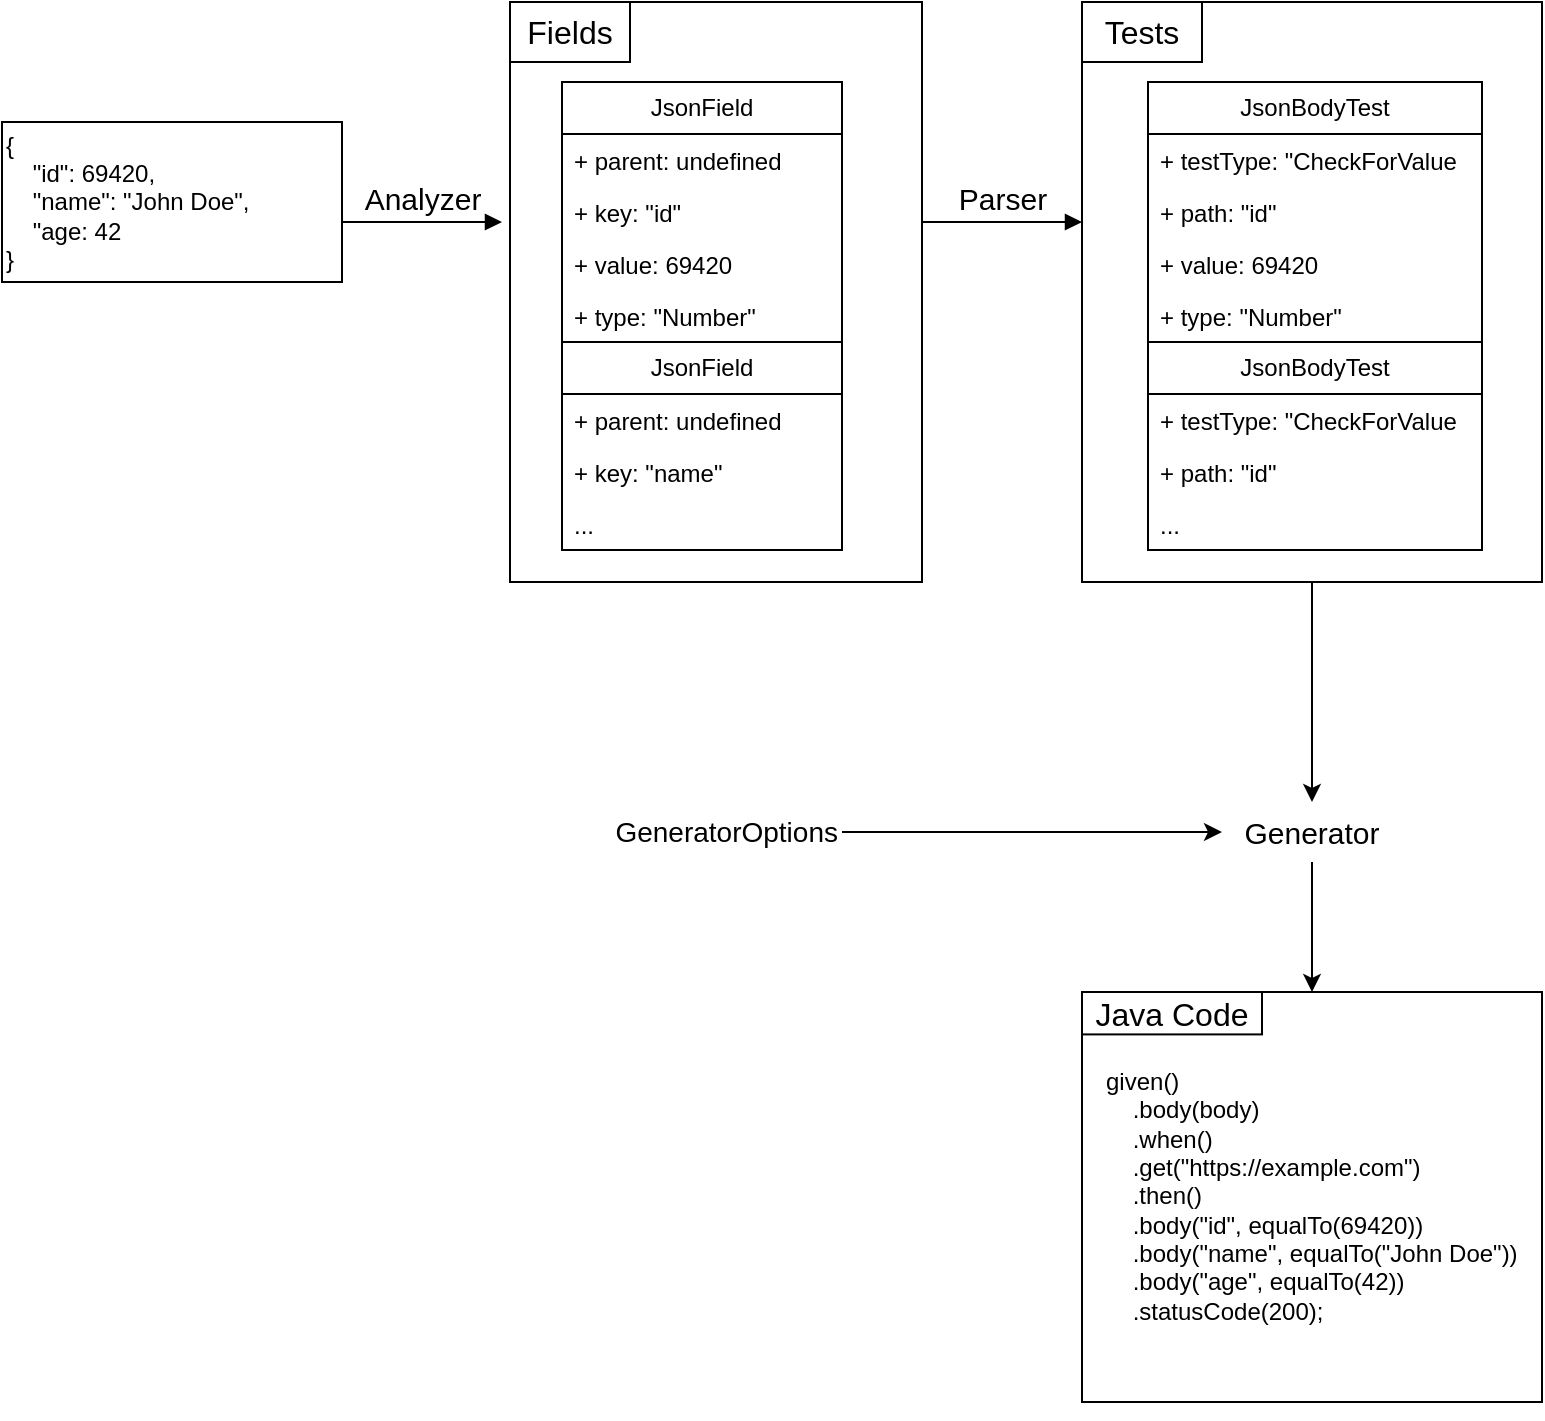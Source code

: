 <mxfile version="24.5.3" type="device">
  <diagram name="Página-1" id="_vx12VqPruWqsUtgSjpk">
    <mxGraphModel dx="1659" dy="959" grid="1" gridSize="10" guides="1" tooltips="1" connect="1" arrows="1" fold="1" page="1" pageScale="1" pageWidth="827" pageHeight="1169" math="0" shadow="0">
      <root>
        <mxCell id="0" />
        <mxCell id="1" parent="0" />
        <mxCell id="sxLQvEtzOxvyneFj9kfT-26" value="" style="rounded=0;whiteSpace=wrap;html=1;fillColor=none;" vertex="1" parent="1">
          <mxGeometry x="284" y="90" width="206" height="290" as="geometry" />
        </mxCell>
        <mxCell id="sxLQvEtzOxvyneFj9kfT-13" value="{&lt;div&gt;&amp;nbsp; &amp;nbsp; &quot;id&quot;: 69420,&lt;br&gt;&lt;div&gt;&amp;nbsp; &amp;nbsp; &quot;name&quot;: &quot;John Doe&quot;,&lt;/div&gt;&lt;/div&gt;&lt;div&gt;&amp;nbsp; &amp;nbsp; &quot;age: 42&lt;/div&gt;&lt;div&gt;}&lt;/div&gt;" style="html=1;whiteSpace=wrap;align=left;" vertex="1" parent="1">
          <mxGeometry x="30" y="150" width="170" height="80" as="geometry" />
        </mxCell>
        <mxCell id="sxLQvEtzOxvyneFj9kfT-14" value="Analyzer" style="html=1;verticalAlign=bottom;endArrow=block;curved=0;rounded=0;fontSize=15;" edge="1" parent="1">
          <mxGeometry width="80" relative="1" as="geometry">
            <mxPoint x="200" y="200" as="sourcePoint" />
            <mxPoint x="280" y="200" as="targetPoint" />
          </mxGeometry>
        </mxCell>
        <mxCell id="sxLQvEtzOxvyneFj9kfT-16" value="JsonField" style="swimlane;fontStyle=0;childLayout=stackLayout;horizontal=1;startSize=26;fillColor=none;horizontalStack=0;resizeParent=1;resizeParentMax=0;resizeLast=0;collapsible=1;marginBottom=0;whiteSpace=wrap;html=1;" vertex="1" parent="1">
          <mxGeometry x="310" y="130" width="140" height="130" as="geometry" />
        </mxCell>
        <mxCell id="sxLQvEtzOxvyneFj9kfT-17" value="+ parent: undefined" style="text;strokeColor=none;fillColor=none;align=left;verticalAlign=top;spacingLeft=4;spacingRight=4;overflow=hidden;rotatable=0;points=[[0,0.5],[1,0.5]];portConstraint=eastwest;whiteSpace=wrap;html=1;" vertex="1" parent="sxLQvEtzOxvyneFj9kfT-16">
          <mxGeometry y="26" width="140" height="26" as="geometry" />
        </mxCell>
        <mxCell id="sxLQvEtzOxvyneFj9kfT-18" value="+ key: &quot;id&quot;" style="text;strokeColor=none;fillColor=none;align=left;verticalAlign=top;spacingLeft=4;spacingRight=4;overflow=hidden;rotatable=0;points=[[0,0.5],[1,0.5]];portConstraint=eastwest;whiteSpace=wrap;html=1;" vertex="1" parent="sxLQvEtzOxvyneFj9kfT-16">
          <mxGeometry y="52" width="140" height="26" as="geometry" />
        </mxCell>
        <mxCell id="sxLQvEtzOxvyneFj9kfT-19" value="+ value: 69420" style="text;strokeColor=none;fillColor=none;align=left;verticalAlign=top;spacingLeft=4;spacingRight=4;overflow=hidden;rotatable=0;points=[[0,0.5],[1,0.5]];portConstraint=eastwest;whiteSpace=wrap;html=1;" vertex="1" parent="sxLQvEtzOxvyneFj9kfT-16">
          <mxGeometry y="78" width="140" height="26" as="geometry" />
        </mxCell>
        <mxCell id="sxLQvEtzOxvyneFj9kfT-20" value="+ type: &quot;Number&quot;" style="text;strokeColor=none;fillColor=none;align=left;verticalAlign=top;spacingLeft=4;spacingRight=4;overflow=hidden;rotatable=0;points=[[0,0.5],[1,0.5]];portConstraint=eastwest;whiteSpace=wrap;html=1;" vertex="1" parent="sxLQvEtzOxvyneFj9kfT-16">
          <mxGeometry y="104" width="140" height="26" as="geometry" />
        </mxCell>
        <mxCell id="sxLQvEtzOxvyneFj9kfT-21" value="JsonField" style="swimlane;fontStyle=0;childLayout=stackLayout;horizontal=1;startSize=26;fillColor=none;horizontalStack=0;resizeParent=1;resizeParentMax=0;resizeLast=0;collapsible=1;marginBottom=0;whiteSpace=wrap;html=1;" vertex="1" parent="1">
          <mxGeometry x="310" y="260" width="140" height="104" as="geometry">
            <mxRectangle x="310" y="260" width="90" height="30" as="alternateBounds" />
          </mxGeometry>
        </mxCell>
        <mxCell id="sxLQvEtzOxvyneFj9kfT-22" value="+ parent: undefined" style="text;strokeColor=none;fillColor=none;align=left;verticalAlign=top;spacingLeft=4;spacingRight=4;overflow=hidden;rotatable=0;points=[[0,0.5],[1,0.5]];portConstraint=eastwest;whiteSpace=wrap;html=1;" vertex="1" parent="sxLQvEtzOxvyneFj9kfT-21">
          <mxGeometry y="26" width="140" height="26" as="geometry" />
        </mxCell>
        <mxCell id="sxLQvEtzOxvyneFj9kfT-23" value="+ key: &quot;name&quot;" style="text;strokeColor=none;fillColor=none;align=left;verticalAlign=top;spacingLeft=4;spacingRight=4;overflow=hidden;rotatable=0;points=[[0,0.5],[1,0.5]];portConstraint=eastwest;whiteSpace=wrap;html=1;" vertex="1" parent="sxLQvEtzOxvyneFj9kfT-21">
          <mxGeometry y="52" width="140" height="26" as="geometry" />
        </mxCell>
        <mxCell id="sxLQvEtzOxvyneFj9kfT-24" value="..." style="text;strokeColor=none;fillColor=none;align=left;verticalAlign=top;spacingLeft=4;spacingRight=4;overflow=hidden;rotatable=0;points=[[0,0.5],[1,0.5]];portConstraint=eastwest;whiteSpace=wrap;html=1;" vertex="1" parent="sxLQvEtzOxvyneFj9kfT-21">
          <mxGeometry y="78" width="140" height="26" as="geometry" />
        </mxCell>
        <mxCell id="sxLQvEtzOxvyneFj9kfT-27" value="Fields" style="text;html=1;align=center;verticalAlign=middle;whiteSpace=wrap;rounded=0;fillColor=none;fontSize=16;strokeColor=default;" vertex="1" parent="1">
          <mxGeometry x="284" y="90" width="60" height="30" as="geometry" />
        </mxCell>
        <mxCell id="sxLQvEtzOxvyneFj9kfT-28" value="Parser" style="html=1;verticalAlign=bottom;endArrow=block;curved=0;rounded=0;fontSize=15;" edge="1" parent="1">
          <mxGeometry width="80" relative="1" as="geometry">
            <mxPoint x="490" y="200" as="sourcePoint" />
            <mxPoint x="570" y="200" as="targetPoint" />
          </mxGeometry>
        </mxCell>
        <mxCell id="sxLQvEtzOxvyneFj9kfT-47" style="edgeStyle=orthogonalEdgeStyle;rounded=0;orthogonalLoop=1;jettySize=auto;html=1;exitX=0.5;exitY=1;exitDx=0;exitDy=0;entryX=0.5;entryY=0;entryDx=0;entryDy=0;" edge="1" parent="1" source="sxLQvEtzOxvyneFj9kfT-29" target="sxLQvEtzOxvyneFj9kfT-46">
          <mxGeometry relative="1" as="geometry" />
        </mxCell>
        <mxCell id="sxLQvEtzOxvyneFj9kfT-29" value="" style="rounded=0;whiteSpace=wrap;html=1;fillColor=none;" vertex="1" parent="1">
          <mxGeometry x="570" y="90" width="230" height="290" as="geometry" />
        </mxCell>
        <mxCell id="sxLQvEtzOxvyneFj9kfT-30" value="Tests" style="text;html=1;align=center;verticalAlign=middle;whiteSpace=wrap;rounded=0;fillColor=none;fontSize=16;strokeColor=default;" vertex="1" parent="1">
          <mxGeometry x="570" y="90" width="60" height="30" as="geometry" />
        </mxCell>
        <mxCell id="sxLQvEtzOxvyneFj9kfT-32" value="JsonBodyTest" style="swimlane;fontStyle=0;childLayout=stackLayout;horizontal=1;startSize=26;fillColor=none;horizontalStack=0;resizeParent=1;resizeParentMax=0;resizeLast=0;collapsible=1;marginBottom=0;whiteSpace=wrap;html=1;" vertex="1" parent="1">
          <mxGeometry x="603" y="130" width="167" height="130" as="geometry" />
        </mxCell>
        <mxCell id="sxLQvEtzOxvyneFj9kfT-33" value="+ testType: &quot;CheckForValue" style="text;strokeColor=none;fillColor=none;align=left;verticalAlign=top;spacingLeft=4;spacingRight=4;overflow=hidden;rotatable=0;points=[[0,0.5],[1,0.5]];portConstraint=eastwest;whiteSpace=wrap;html=1;" vertex="1" parent="sxLQvEtzOxvyneFj9kfT-32">
          <mxGeometry y="26" width="167" height="26" as="geometry" />
        </mxCell>
        <mxCell id="sxLQvEtzOxvyneFj9kfT-34" value="+ path: &quot;id&quot;" style="text;strokeColor=none;fillColor=none;align=left;verticalAlign=top;spacingLeft=4;spacingRight=4;overflow=hidden;rotatable=0;points=[[0,0.5],[1,0.5]];portConstraint=eastwest;whiteSpace=wrap;html=1;" vertex="1" parent="sxLQvEtzOxvyneFj9kfT-32">
          <mxGeometry y="52" width="167" height="26" as="geometry" />
        </mxCell>
        <mxCell id="sxLQvEtzOxvyneFj9kfT-35" value="+ value: 69420" style="text;strokeColor=none;fillColor=none;align=left;verticalAlign=top;spacingLeft=4;spacingRight=4;overflow=hidden;rotatable=0;points=[[0,0.5],[1,0.5]];portConstraint=eastwest;whiteSpace=wrap;html=1;" vertex="1" parent="sxLQvEtzOxvyneFj9kfT-32">
          <mxGeometry y="78" width="167" height="26" as="geometry" />
        </mxCell>
        <mxCell id="sxLQvEtzOxvyneFj9kfT-36" value="+ type: &quot;Number&quot;" style="text;strokeColor=none;fillColor=none;align=left;verticalAlign=top;spacingLeft=4;spacingRight=4;overflow=hidden;rotatable=0;points=[[0,0.5],[1,0.5]];portConstraint=eastwest;whiteSpace=wrap;html=1;" vertex="1" parent="sxLQvEtzOxvyneFj9kfT-32">
          <mxGeometry y="104" width="167" height="26" as="geometry" />
        </mxCell>
        <mxCell id="sxLQvEtzOxvyneFj9kfT-38" value="JsonBodyTest" style="swimlane;fontStyle=0;childLayout=stackLayout;horizontal=1;startSize=26;fillColor=none;horizontalStack=0;resizeParent=1;resizeParentMax=0;resizeLast=0;collapsible=1;marginBottom=0;whiteSpace=wrap;html=1;" vertex="1" parent="1">
          <mxGeometry x="603" y="260" width="167" height="104" as="geometry" />
        </mxCell>
        <mxCell id="sxLQvEtzOxvyneFj9kfT-39" value="+ testType: &quot;CheckForValue" style="text;strokeColor=none;fillColor=none;align=left;verticalAlign=top;spacingLeft=4;spacingRight=4;overflow=hidden;rotatable=0;points=[[0,0.5],[1,0.5]];portConstraint=eastwest;whiteSpace=wrap;html=1;" vertex="1" parent="sxLQvEtzOxvyneFj9kfT-38">
          <mxGeometry y="26" width="167" height="26" as="geometry" />
        </mxCell>
        <mxCell id="sxLQvEtzOxvyneFj9kfT-40" value="+ path: &quot;id&quot;" style="text;strokeColor=none;fillColor=none;align=left;verticalAlign=top;spacingLeft=4;spacingRight=4;overflow=hidden;rotatable=0;points=[[0,0.5],[1,0.5]];portConstraint=eastwest;whiteSpace=wrap;html=1;" vertex="1" parent="sxLQvEtzOxvyneFj9kfT-38">
          <mxGeometry y="52" width="167" height="26" as="geometry" />
        </mxCell>
        <mxCell id="sxLQvEtzOxvyneFj9kfT-42" value="..." style="text;strokeColor=none;fillColor=none;align=left;verticalAlign=top;spacingLeft=4;spacingRight=4;overflow=hidden;rotatable=0;points=[[0,0.5],[1,0.5]];portConstraint=eastwest;whiteSpace=wrap;html=1;" vertex="1" parent="sxLQvEtzOxvyneFj9kfT-38">
          <mxGeometry y="78" width="167" height="26" as="geometry" />
        </mxCell>
        <mxCell id="sxLQvEtzOxvyneFj9kfT-54" style="edgeStyle=orthogonalEdgeStyle;rounded=0;orthogonalLoop=1;jettySize=auto;html=1;exitX=0.5;exitY=1;exitDx=0;exitDy=0;entryX=0.5;entryY=0;entryDx=0;entryDy=0;" edge="1" parent="1" source="sxLQvEtzOxvyneFj9kfT-46" target="sxLQvEtzOxvyneFj9kfT-51">
          <mxGeometry relative="1" as="geometry" />
        </mxCell>
        <mxCell id="sxLQvEtzOxvyneFj9kfT-46" value="Generator" style="text;html=1;align=center;verticalAlign=middle;whiteSpace=wrap;rounded=0;fontSize=15;" vertex="1" parent="1">
          <mxGeometry x="655" y="490" width="60" height="30" as="geometry" />
        </mxCell>
        <mxCell id="sxLQvEtzOxvyneFj9kfT-49" style="edgeStyle=orthogonalEdgeStyle;rounded=0;orthogonalLoop=1;jettySize=auto;html=1;exitX=1;exitY=0.5;exitDx=0;exitDy=0;" edge="1" parent="1" source="sxLQvEtzOxvyneFj9kfT-48">
          <mxGeometry relative="1" as="geometry">
            <mxPoint x="640" y="505" as="targetPoint" />
          </mxGeometry>
        </mxCell>
        <mxCell id="sxLQvEtzOxvyneFj9kfT-48" value="GeneratorOptions" style="text;html=1;align=right;verticalAlign=middle;whiteSpace=wrap;rounded=0;fontSize=14;" vertex="1" parent="1">
          <mxGeometry x="390" y="490" width="60" height="30" as="geometry" />
        </mxCell>
        <mxCell id="sxLQvEtzOxvyneFj9kfT-53" value="" style="group" vertex="1" connectable="0" parent="1">
          <mxGeometry x="570" y="585" width="230" height="205" as="geometry" />
        </mxCell>
        <mxCell id="sxLQvEtzOxvyneFj9kfT-51" value="" style="rounded=0;whiteSpace=wrap;html=1;fillColor=none;" vertex="1" parent="sxLQvEtzOxvyneFj9kfT-53">
          <mxGeometry width="230" height="205" as="geometry" />
        </mxCell>
        <mxCell id="sxLQvEtzOxvyneFj9kfT-52" value="Java Code" style="text;html=1;align=center;verticalAlign=middle;whiteSpace=wrap;rounded=0;fillColor=none;fontSize=16;strokeColor=default;" vertex="1" parent="sxLQvEtzOxvyneFj9kfT-53">
          <mxGeometry width="90" height="21.207" as="geometry" />
        </mxCell>
        <mxCell id="sxLQvEtzOxvyneFj9kfT-55" value="given()&lt;br&gt;&amp;nbsp; &amp;nbsp; .body(body)&lt;br&gt;&amp;nbsp; &amp;nbsp; .when()&lt;br&gt;&amp;nbsp; &amp;nbsp; .get(&quot;https://example.com&quot;)&lt;br&gt;&amp;nbsp; &amp;nbsp; .then()&lt;br&gt;&amp;nbsp; &amp;nbsp; .body(&quot;id&quot;, equalTo(69420))&lt;br&gt;&amp;nbsp; &amp;nbsp; .body(&quot;name&quot;, equalTo(&quot;John Doe&quot;))&lt;div&gt;&amp;nbsp; &amp;nbsp; .body(&quot;age&quot;, equalTo(42))&lt;/div&gt;&lt;div&gt;&amp;nbsp; &amp;nbsp; .statusCode(200);&lt;/div&gt;" style="text;html=1;align=left;verticalAlign=middle;whiteSpace=wrap;rounded=0;" vertex="1" parent="sxLQvEtzOxvyneFj9kfT-53">
          <mxGeometry x="10" y="38.877" width="210" height="127.241" as="geometry" />
        </mxCell>
        <mxCell id="sxLQvEtzOxvyneFj9kfT-57" style="edgeStyle=orthogonalEdgeStyle;rounded=0;orthogonalLoop=1;jettySize=auto;html=1;exitX=0.5;exitY=1;exitDx=0;exitDy=0;" edge="1" parent="sxLQvEtzOxvyneFj9kfT-53" source="sxLQvEtzOxvyneFj9kfT-51" target="sxLQvEtzOxvyneFj9kfT-51">
          <mxGeometry relative="1" as="geometry" />
        </mxCell>
      </root>
    </mxGraphModel>
  </diagram>
</mxfile>
